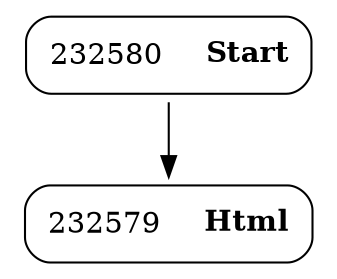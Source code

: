 digraph ast {
node [shape=none];
232579 [label=<<TABLE border='1' cellspacing='0' cellpadding='10' style='rounded' ><TR><TD border='0'>232579</TD><TD border='0'><B>Html</B></TD></TR></TABLE>>];
232580 [label=<<TABLE border='1' cellspacing='0' cellpadding='10' style='rounded' ><TR><TD border='0'>232580</TD><TD border='0'><B>Start</B></TD></TR></TABLE>>];
232580 -> 232579 [weight=2];
}
